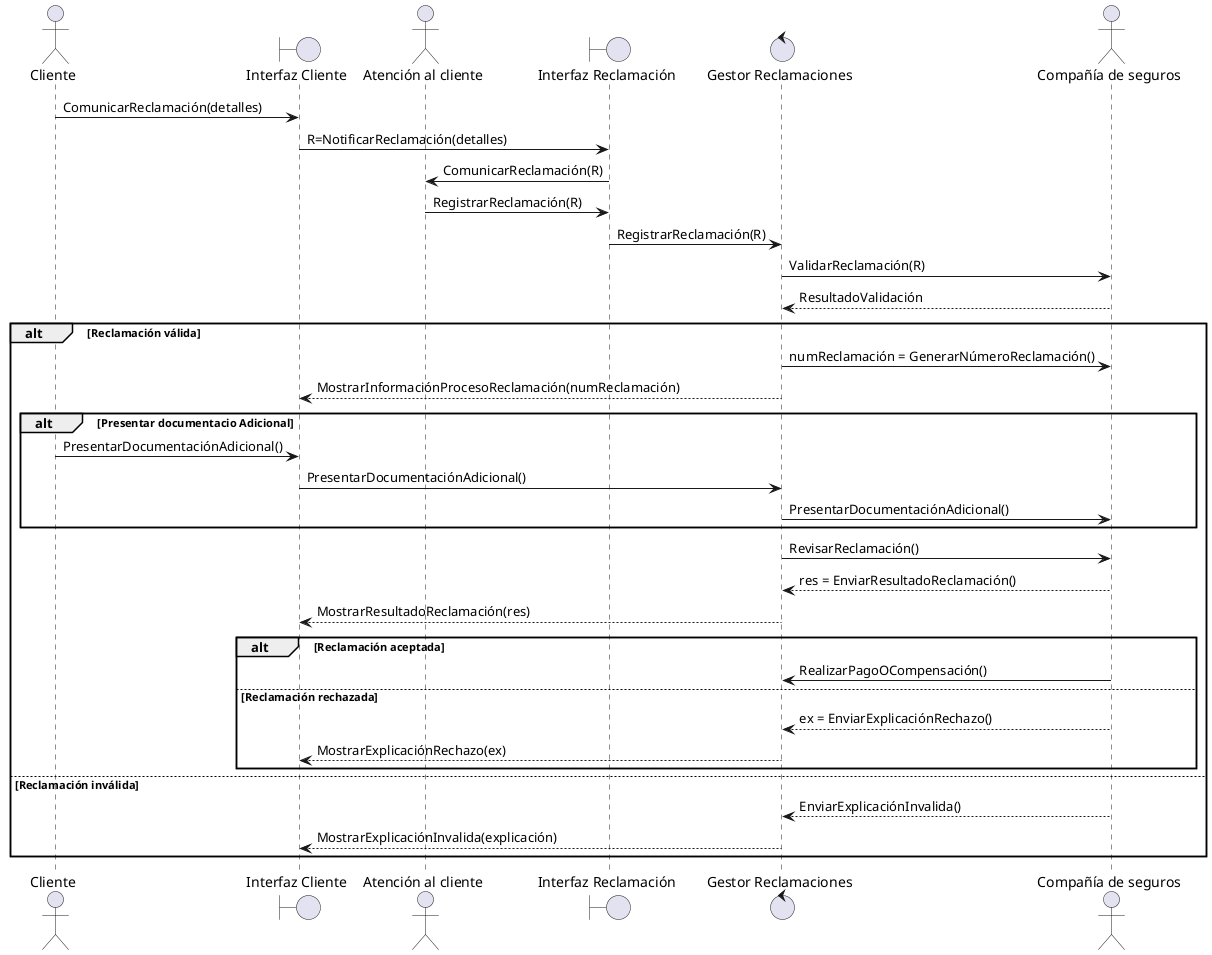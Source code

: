 @startuml
actor Cliente
boundary "Interfaz Cliente"
actor "Atención al cliente"
boundary "Interfaz Reclamación"
control "Gestor Reclamaciones"
actor "Compañía de seguros"

Cliente -> "Interfaz Cliente": ComunicarReclamación(detalles)
"Interfaz Cliente" -> "Interfaz Reclamación": R=NotificarReclamación(detalles)
"Interfaz Reclamación" -> "Atención al cliente": ComunicarReclamación(R)
"Atención al cliente" -> "Interfaz Reclamación": RegistrarReclamación(R)
"Interfaz Reclamación" -> "Gestor Reclamaciones": RegistrarReclamación(R)
"Gestor Reclamaciones" -> "Compañía de seguros": ValidarReclamación(R)

"Compañía de seguros" --> "Gestor Reclamaciones": ResultadoValidación

alt Reclamación válida
    "Gestor Reclamaciones" -> "Compañía de seguros": numReclamación = GenerarNúmeroReclamación()
    "Gestor Reclamaciones" --> "Interfaz Cliente": MostrarInformaciónProcesoReclamación(numReclamación)
    alt Presentar documentacio Adicional

        Cliente -> "Interfaz Cliente": PresentarDocumentaciónAdicional()
        "Interfaz Cliente" -> "Gestor Reclamaciones": PresentarDocumentaciónAdicional()
        "Gestor Reclamaciones" -> "Compañía de seguros": PresentarDocumentaciónAdicional()
        end Presentar documentacio Adicional

        "Gestor Reclamaciones" -> "Compañía de seguros": RevisarReclamación()
        "Compañía de seguros" --> "Gestor Reclamaciones": res = EnviarResultadoReclamación()
        "Gestor Reclamaciones" --> "Interfaz Cliente": MostrarResultadoReclamación(res)

        alt Reclamación aceptada
            "Compañía de seguros" -> "Gestor Reclamaciones": RealizarPagoOCompensación()
        else Reclamación rechazada
            "Compañía de seguros" --> "Gestor Reclamaciones": ex = EnviarExplicaciónRechazo()
            "Gestor Reclamaciones" --> "Interfaz Cliente": MostrarExplicaciónRechazo(ex)
        end

    else Reclamación inválida
        "Compañía de seguros" --> "Gestor Reclamaciones": EnviarExplicaciónInvalida()
        "Gestor Reclamaciones" --> "Interfaz Cliente": MostrarExplicaciónInvalida(explicación)
    end
@enduml